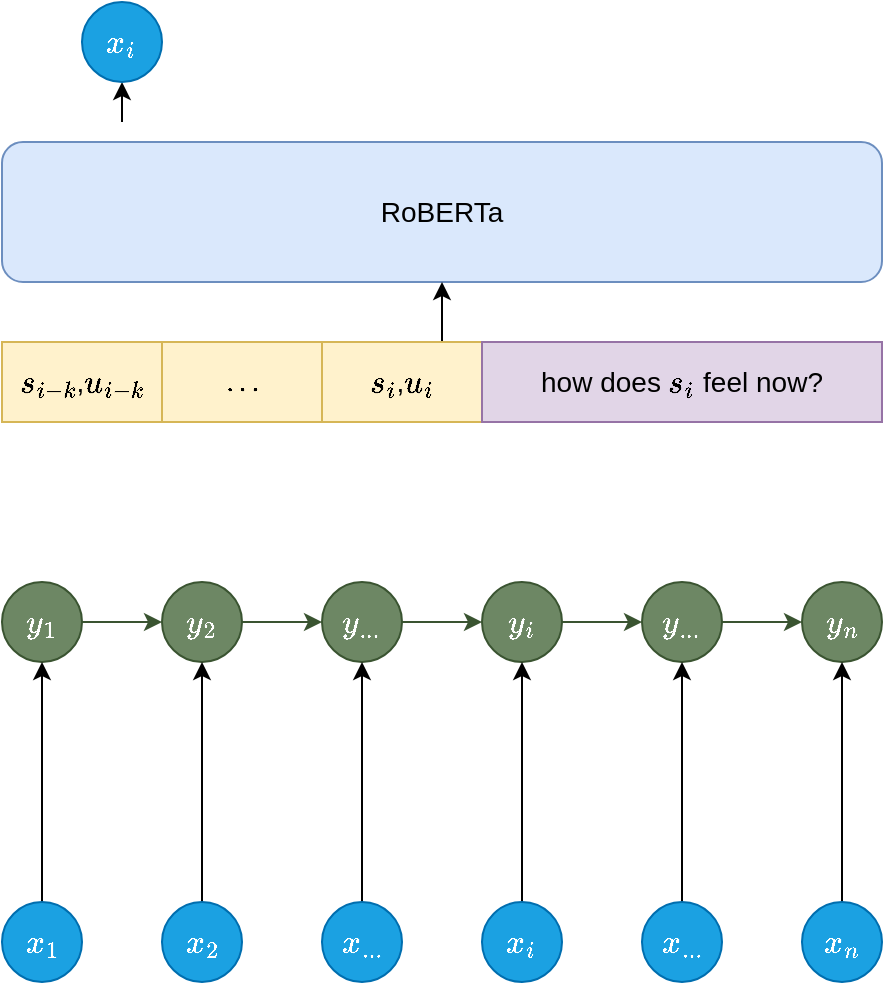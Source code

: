 <mxfile version="14.9.8" type="github">
  <diagram id="aTUWieN06N_suoqSjvtF" name="Page-1">
    <mxGraphModel dx="2066" dy="1129" grid="1" gridSize="10" guides="1" tooltips="1" connect="1" arrows="1" fold="1" page="1" pageScale="1" pageWidth="827" pageHeight="1169" math="1" shadow="0">
      <root>
        <mxCell id="0" />
        <mxCell id="1" parent="0" />
        <mxCell id="rgQGkmDwn6sXFbKnUJ9g-9" style="edgeStyle=orthogonalEdgeStyle;rounded=0;orthogonalLoop=1;jettySize=auto;html=1;entryX=0.5;entryY=1;entryDx=0;entryDy=0;" edge="1" parent="1">
          <mxGeometry relative="1" as="geometry">
            <mxPoint x="100" y="250" as="sourcePoint" />
            <mxPoint x="100" y="230" as="targetPoint" />
          </mxGeometry>
        </mxCell>
        <mxCell id="rgQGkmDwn6sXFbKnUJ9g-1" value="&lt;font style=&quot;font-size: 14px&quot;&gt;RoBERTa&lt;/font&gt;" style="rounded=1;whiteSpace=wrap;html=1;fillColor=#dae8fc;strokeColor=#6c8ebf;" vertex="1" parent="1">
          <mxGeometry x="40" y="260" width="440" height="70" as="geometry" />
        </mxCell>
        <mxCell id="rgQGkmDwn6sXFbKnUJ9g-2" value="&lt;font style=&quot;font-size: 14px&quot;&gt;\(s_{i-k}\),\(u_{i-k}\)&lt;/font&gt;" style="rounded=0;whiteSpace=wrap;html=1;fillColor=#fff2cc;strokeColor=#d6b656;" vertex="1" parent="1">
          <mxGeometry x="40" y="360" width="80" height="40" as="geometry" />
        </mxCell>
        <mxCell id="rgQGkmDwn6sXFbKnUJ9g-7" value="" style="edgeStyle=orthogonalEdgeStyle;rounded=0;orthogonalLoop=1;jettySize=auto;html=1;exitX=0.75;exitY=0;exitDx=0;exitDy=0;" edge="1" parent="1" source="rgQGkmDwn6sXFbKnUJ9g-4" target="rgQGkmDwn6sXFbKnUJ9g-1">
          <mxGeometry relative="1" as="geometry" />
        </mxCell>
        <mxCell id="rgQGkmDwn6sXFbKnUJ9g-4" value="&lt;font style=&quot;font-size: 14px&quot;&gt;\(s_{i}\),\(u_{i}\)&lt;/font&gt;" style="rounded=0;whiteSpace=wrap;html=1;fillColor=#fff2cc;strokeColor=#d6b656;" vertex="1" parent="1">
          <mxGeometry x="200" y="360" width="80" height="40" as="geometry" />
        </mxCell>
        <mxCell id="rgQGkmDwn6sXFbKnUJ9g-5" value="\(...\)" style="rounded=0;whiteSpace=wrap;html=1;fillColor=#fff2cc;strokeColor=#d6b656;" vertex="1" parent="1">
          <mxGeometry x="120" y="360" width="80" height="40" as="geometry" />
        </mxCell>
        <mxCell id="rgQGkmDwn6sXFbKnUJ9g-6" value="&lt;font style=&quot;font-size: 14px&quot;&gt;how does \(s_i\) feel now?&lt;/font&gt;" style="rounded=0;whiteSpace=wrap;html=1;fillColor=#e1d5e7;strokeColor=#9673a6;" vertex="1" parent="1">
          <mxGeometry x="280" y="360" width="200" height="40" as="geometry" />
        </mxCell>
        <mxCell id="rgQGkmDwn6sXFbKnUJ9g-38" value="" style="edgeStyle=orthogonalEdgeStyle;rounded=0;orthogonalLoop=1;jettySize=auto;html=1;fillColor=#6d8764;strokeColor=#3A5431;" edge="1" parent="1" source="rgQGkmDwn6sXFbKnUJ9g-19" target="rgQGkmDwn6sXFbKnUJ9g-24">
          <mxGeometry relative="1" as="geometry" />
        </mxCell>
        <mxCell id="rgQGkmDwn6sXFbKnUJ9g-19" value="&lt;font style=&quot;font-size: 14px&quot;&gt;\(y_1\)&lt;/font&gt;" style="ellipse;whiteSpace=wrap;html=1;aspect=fixed;fillColor=#6d8764;strokeColor=#3A5431;fontColor=#ffffff;" vertex="1" parent="1">
          <mxGeometry x="40" y="480" width="40" height="40" as="geometry" />
        </mxCell>
        <mxCell id="rgQGkmDwn6sXFbKnUJ9g-40" value="" style="edgeStyle=orthogonalEdgeStyle;rounded=0;orthogonalLoop=1;jettySize=auto;html=1;fillColor=#6d8764;strokeColor=#3A5431;" edge="1" parent="1" source="rgQGkmDwn6sXFbKnUJ9g-20" target="rgQGkmDwn6sXFbKnUJ9g-21">
          <mxGeometry relative="1" as="geometry" />
        </mxCell>
        <mxCell id="rgQGkmDwn6sXFbKnUJ9g-20" value="&lt;font style=&quot;font-size: 14px&quot;&gt;\(y_{...}\)&lt;/font&gt;" style="ellipse;whiteSpace=wrap;html=1;aspect=fixed;fillColor=#6d8764;strokeColor=#3A5431;fontColor=#ffffff;" vertex="1" parent="1">
          <mxGeometry x="200" y="480" width="40" height="40" as="geometry" />
        </mxCell>
        <mxCell id="rgQGkmDwn6sXFbKnUJ9g-41" value="" style="edgeStyle=orthogonalEdgeStyle;rounded=0;orthogonalLoop=1;jettySize=auto;html=1;fillColor=#6d8764;strokeColor=#3A5431;" edge="1" parent="1" source="rgQGkmDwn6sXFbKnUJ9g-21" target="rgQGkmDwn6sXFbKnUJ9g-22">
          <mxGeometry relative="1" as="geometry" />
        </mxCell>
        <mxCell id="rgQGkmDwn6sXFbKnUJ9g-21" value="&lt;font style=&quot;font-size: 14px&quot;&gt;\(y_i\)&lt;/font&gt;" style="ellipse;whiteSpace=wrap;html=1;aspect=fixed;fontStyle=1;fillColor=#6d8764;strokeColor=#3A5431;fontColor=#ffffff;" vertex="1" parent="1">
          <mxGeometry x="280" y="480" width="40" height="40" as="geometry" />
        </mxCell>
        <mxCell id="rgQGkmDwn6sXFbKnUJ9g-42" value="" style="edgeStyle=orthogonalEdgeStyle;rounded=0;orthogonalLoop=1;jettySize=auto;html=1;fillColor=#6d8764;strokeColor=#3A5431;" edge="1" parent="1" source="rgQGkmDwn6sXFbKnUJ9g-22" target="rgQGkmDwn6sXFbKnUJ9g-23">
          <mxGeometry relative="1" as="geometry" />
        </mxCell>
        <mxCell id="rgQGkmDwn6sXFbKnUJ9g-22" value="&lt;font style=&quot;font-size: 14px&quot;&gt;\(y_{...}\)&lt;/font&gt;" style="ellipse;whiteSpace=wrap;html=1;aspect=fixed;fillColor=#6d8764;strokeColor=#3A5431;fontColor=#ffffff;" vertex="1" parent="1">
          <mxGeometry x="360" y="480" width="40" height="40" as="geometry" />
        </mxCell>
        <mxCell id="rgQGkmDwn6sXFbKnUJ9g-23" value="&lt;font style=&quot;font-size: 14px&quot;&gt;\(y_n\)&lt;/font&gt;" style="ellipse;whiteSpace=wrap;html=1;aspect=fixed;fillColor=#6d8764;strokeColor=#3A5431;fontColor=#ffffff;" vertex="1" parent="1">
          <mxGeometry x="440" y="480" width="40" height="40" as="geometry" />
        </mxCell>
        <mxCell id="rgQGkmDwn6sXFbKnUJ9g-39" value="" style="edgeStyle=orthogonalEdgeStyle;rounded=0;orthogonalLoop=1;jettySize=auto;html=1;fillColor=#6d8764;strokeColor=#3A5431;" edge="1" parent="1" source="rgQGkmDwn6sXFbKnUJ9g-24" target="rgQGkmDwn6sXFbKnUJ9g-20">
          <mxGeometry relative="1" as="geometry" />
        </mxCell>
        <mxCell id="rgQGkmDwn6sXFbKnUJ9g-24" value="&lt;font style=&quot;font-size: 14px&quot;&gt;\(y_2\)&lt;/font&gt;" style="ellipse;whiteSpace=wrap;html=1;aspect=fixed;fillColor=#6d8764;strokeColor=#3A5431;fontColor=#ffffff;" vertex="1" parent="1">
          <mxGeometry x="120" y="480" width="40" height="40" as="geometry" />
        </mxCell>
        <mxCell id="rgQGkmDwn6sXFbKnUJ9g-37" style="edgeStyle=orthogonalEdgeStyle;rounded=0;orthogonalLoop=1;jettySize=auto;html=1;entryX=0.5;entryY=1;entryDx=0;entryDy=0;" edge="1" parent="1" source="rgQGkmDwn6sXFbKnUJ9g-31" target="rgQGkmDwn6sXFbKnUJ9g-19">
          <mxGeometry relative="1" as="geometry" />
        </mxCell>
        <mxCell id="rgQGkmDwn6sXFbKnUJ9g-31" value="&lt;font style=&quot;font-size: 14px&quot;&gt;\(x_1\)&lt;/font&gt;" style="ellipse;whiteSpace=wrap;html=1;aspect=fixed;fillColor=#1ba1e2;strokeColor=#006EAF;fontColor=#ffffff;" vertex="1" parent="1">
          <mxGeometry x="40" y="640" width="40" height="40" as="geometry" />
        </mxCell>
        <mxCell id="rgQGkmDwn6sXFbKnUJ9g-44" style="edgeStyle=orthogonalEdgeStyle;rounded=0;orthogonalLoop=1;jettySize=auto;html=1;entryX=0.5;entryY=1;entryDx=0;entryDy=0;" edge="1" parent="1" source="rgQGkmDwn6sXFbKnUJ9g-32" target="rgQGkmDwn6sXFbKnUJ9g-20">
          <mxGeometry relative="1" as="geometry" />
        </mxCell>
        <mxCell id="rgQGkmDwn6sXFbKnUJ9g-32" value="&lt;font style=&quot;font-size: 14px&quot;&gt;\(x_{...}\)&lt;/font&gt;" style="ellipse;whiteSpace=wrap;html=1;aspect=fixed;fillColor=#1ba1e2;strokeColor=#006EAF;fontColor=#ffffff;" vertex="1" parent="1">
          <mxGeometry x="200" y="640" width="40" height="40" as="geometry" />
        </mxCell>
        <mxCell id="rgQGkmDwn6sXFbKnUJ9g-45" style="edgeStyle=orthogonalEdgeStyle;rounded=0;orthogonalLoop=1;jettySize=auto;html=1;entryX=0.5;entryY=1;entryDx=0;entryDy=0;" edge="1" parent="1" source="rgQGkmDwn6sXFbKnUJ9g-33" target="rgQGkmDwn6sXFbKnUJ9g-21">
          <mxGeometry relative="1" as="geometry" />
        </mxCell>
        <mxCell id="rgQGkmDwn6sXFbKnUJ9g-33" value="&lt;font style=&quot;font-size: 14px&quot;&gt;\(x_i\)&lt;/font&gt;" style="ellipse;whiteSpace=wrap;html=1;aspect=fixed;fontStyle=1;fillColor=#1ba1e2;strokeColor=#006EAF;fontColor=#ffffff;" vertex="1" parent="1">
          <mxGeometry x="280" y="640" width="40" height="40" as="geometry" />
        </mxCell>
        <mxCell id="rgQGkmDwn6sXFbKnUJ9g-46" style="edgeStyle=orthogonalEdgeStyle;rounded=0;orthogonalLoop=1;jettySize=auto;html=1;entryX=0.5;entryY=1;entryDx=0;entryDy=0;" edge="1" parent="1" source="rgQGkmDwn6sXFbKnUJ9g-34" target="rgQGkmDwn6sXFbKnUJ9g-22">
          <mxGeometry relative="1" as="geometry" />
        </mxCell>
        <mxCell id="rgQGkmDwn6sXFbKnUJ9g-34" value="&lt;font style=&quot;font-size: 14px&quot;&gt;\(x_{...}\)&lt;/font&gt;" style="ellipse;whiteSpace=wrap;html=1;aspect=fixed;fillColor=#1ba1e2;strokeColor=#006EAF;fontColor=#ffffff;" vertex="1" parent="1">
          <mxGeometry x="360" y="640" width="40" height="40" as="geometry" />
        </mxCell>
        <mxCell id="rgQGkmDwn6sXFbKnUJ9g-47" style="edgeStyle=orthogonalEdgeStyle;rounded=0;orthogonalLoop=1;jettySize=auto;html=1;entryX=0.5;entryY=1;entryDx=0;entryDy=0;" edge="1" parent="1" source="rgQGkmDwn6sXFbKnUJ9g-35" target="rgQGkmDwn6sXFbKnUJ9g-23">
          <mxGeometry relative="1" as="geometry" />
        </mxCell>
        <mxCell id="rgQGkmDwn6sXFbKnUJ9g-35" value="&lt;font style=&quot;font-size: 14px&quot;&gt;\(x_n\)&lt;/font&gt;" style="ellipse;whiteSpace=wrap;html=1;aspect=fixed;fillColor=#1ba1e2;strokeColor=#006EAF;fontColor=#ffffff;" vertex="1" parent="1">
          <mxGeometry x="440" y="640" width="40" height="40" as="geometry" />
        </mxCell>
        <mxCell id="rgQGkmDwn6sXFbKnUJ9g-43" style="edgeStyle=orthogonalEdgeStyle;rounded=0;orthogonalLoop=1;jettySize=auto;html=1;" edge="1" parent="1" source="rgQGkmDwn6sXFbKnUJ9g-36" target="rgQGkmDwn6sXFbKnUJ9g-24">
          <mxGeometry relative="1" as="geometry" />
        </mxCell>
        <mxCell id="rgQGkmDwn6sXFbKnUJ9g-36" value="&lt;font style=&quot;font-size: 14px&quot;&gt;\(x_2\)&lt;/font&gt;" style="ellipse;whiteSpace=wrap;html=1;aspect=fixed;fillColor=#1ba1e2;strokeColor=#006EAF;fontColor=#ffffff;" vertex="1" parent="1">
          <mxGeometry x="120" y="640" width="40" height="40" as="geometry" />
        </mxCell>
        <mxCell id="rgQGkmDwn6sXFbKnUJ9g-48" value="&lt;font style=&quot;font-size: 14px&quot;&gt;\(x_i\)&lt;/font&gt;" style="ellipse;whiteSpace=wrap;html=1;aspect=fixed;fillColor=#1ba1e2;strokeColor=#006EAF;fontColor=#ffffff;" vertex="1" parent="1">
          <mxGeometry x="80" y="190" width="40" height="40" as="geometry" />
        </mxCell>
      </root>
    </mxGraphModel>
  </diagram>
</mxfile>
